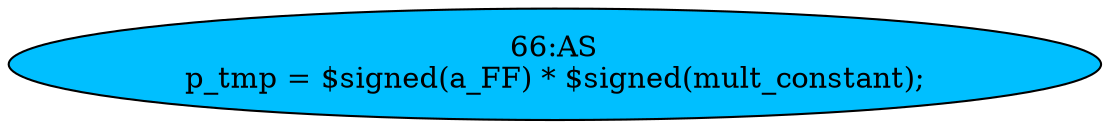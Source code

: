 strict digraph "" {
	node [label="\N"];
	"66:AS"	 [ast="<pyverilog.vparser.ast.Assign object at 0x7f96d5eda290>",
		def_var="['p_tmp']",
		fillcolor=deepskyblue,
		label="66:AS
p_tmp = $signed(a_FF) * $signed(mult_constant);",
		statements="[]",
		style=filled,
		typ=Assign,
		use_var="['a_FF']"];
}

